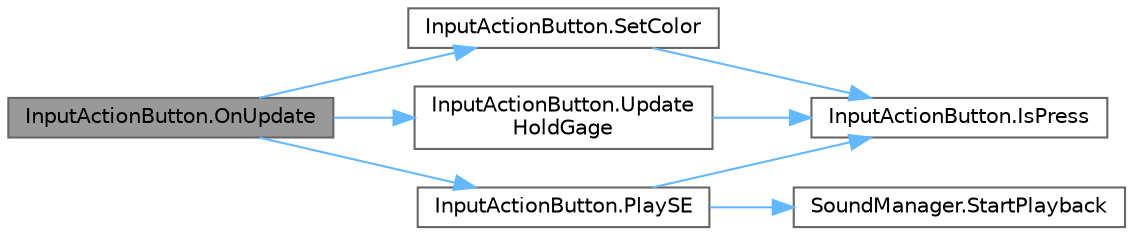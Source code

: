 digraph "InputActionButton.OnUpdate"
{
 // LATEX_PDF_SIZE
  bgcolor="transparent";
  edge [fontname=Helvetica,fontsize=10,labelfontname=Helvetica,labelfontsize=10];
  node [fontname=Helvetica,fontsize=10,shape=box,height=0.2,width=0.4];
  rankdir="LR";
  Node1 [id="Node000001",label="InputActionButton.OnUpdate",height=0.2,width=0.4,color="gray40", fillcolor="grey60", style="filled", fontcolor="black",tooltip="実行処理"];
  Node1 -> Node2 [id="edge1_Node000001_Node000002",color="steelblue1",style="solid",tooltip=" "];
  Node2 [id="Node000002",label="InputActionButton.PlaySE",height=0.2,width=0.4,color="grey40", fillcolor="white", style="filled",URL="$class_input_action_button.html#a65b96f4963ed53cc4480d295b895ac46",tooltip=" "];
  Node2 -> Node3 [id="edge2_Node000002_Node000003",color="steelblue1",style="solid",tooltip=" "];
  Node3 [id="Node000003",label="InputActionButton.IsPress",height=0.2,width=0.4,color="grey40", fillcolor="white", style="filled",URL="$class_input_action_button.html#ab1c29386a568174cbcb4eaf2d498bb9c",tooltip=" "];
  Node2 -> Node4 [id="edge3_Node000002_Node000004",color="steelblue1",style="solid",tooltip=" "];
  Node4 [id="Node000004",label="SoundManager.StartPlayback",height=0.2,width=0.4,color="grey40", fillcolor="white", style="filled",URL="$class_sound_manager.html#a10bc60ca27342f6574923712ef9028c5",tooltip="2Dでのサウンド再生"];
  Node1 -> Node5 [id="edge4_Node000001_Node000005",color="steelblue1",style="solid",tooltip=" "];
  Node5 [id="Node000005",label="InputActionButton.SetColor",height=0.2,width=0.4,color="grey40", fillcolor="white", style="filled",URL="$class_input_action_button.html#a2c446eb220811de0d9cbf846d8c309c8",tooltip=" "];
  Node5 -> Node3 [id="edge5_Node000005_Node000003",color="steelblue1",style="solid",tooltip=" "];
  Node1 -> Node6 [id="edge6_Node000001_Node000006",color="steelblue1",style="solid",tooltip=" "];
  Node6 [id="Node000006",label="InputActionButton.Update\lHoldGage",height=0.2,width=0.4,color="grey40", fillcolor="white", style="filled",URL="$class_input_action_button.html#a5eaa71ab865b2a8741ced01259cd5a6e",tooltip=" "];
  Node6 -> Node3 [id="edge7_Node000006_Node000003",color="steelblue1",style="solid",tooltip=" "];
}
